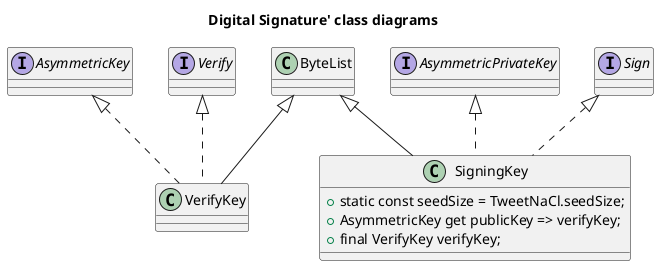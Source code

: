 @startuml

title Digital Signature' class diagrams

class VerifyKey extends ByteList implements AsymmetricKey, Verify {

}

class SigningKey extends ByteList implements AsymmetricPrivateKey, Sign {
  + static const seedSize = TweetNaCl.seedSize;
  + AsymmetricKey get publicKey => verifyKey;
  + final VerifyKey verifyKey;
}

@enduml